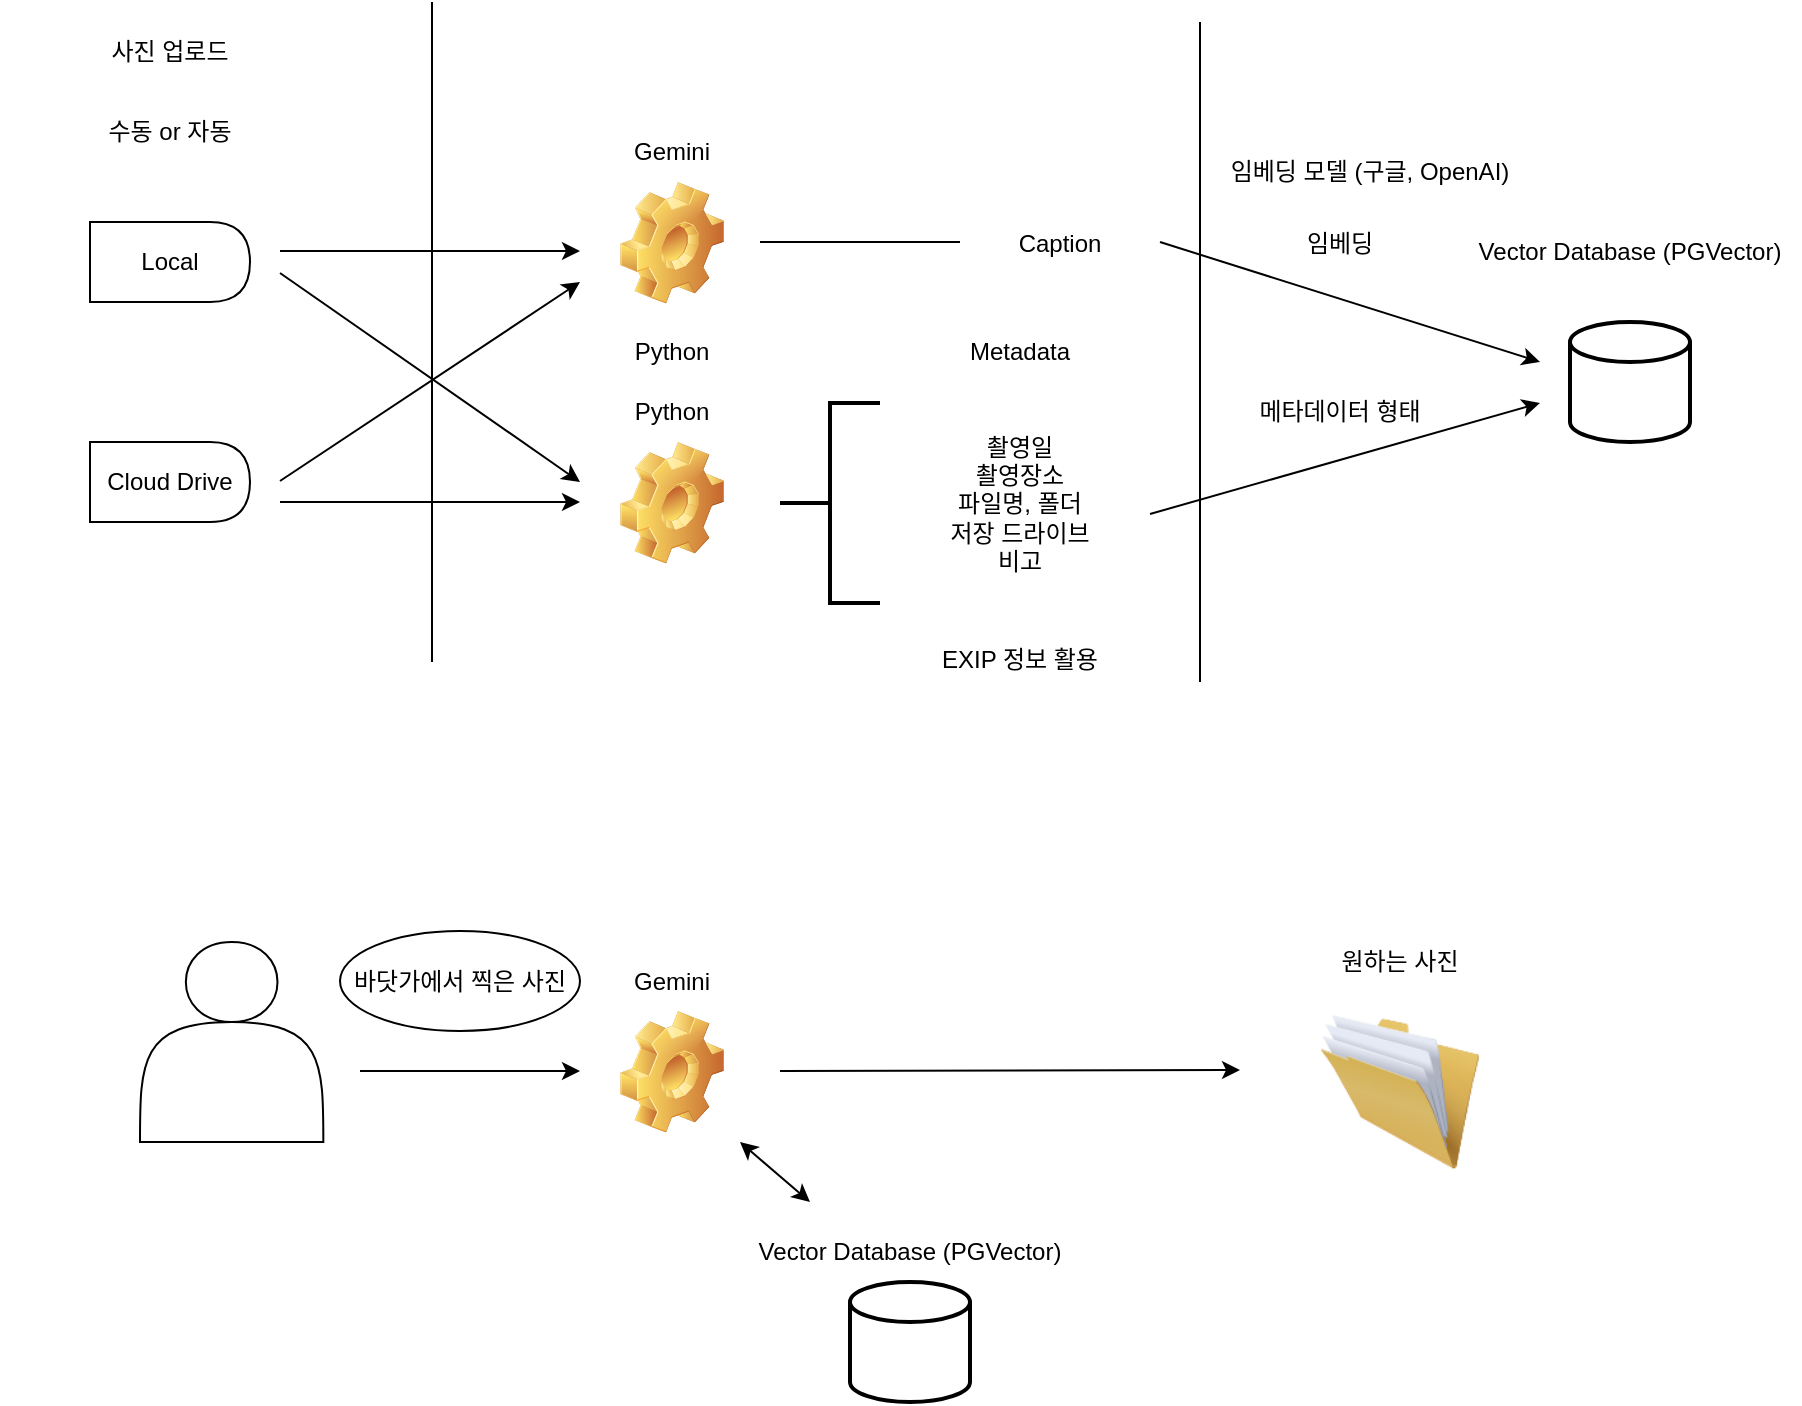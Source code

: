 <mxfile version="22.0.3" type="device">
  <diagram name="페이지-1" id="xeyZV4D3yQJQe0Ug7TQ1">
    <mxGraphModel dx="2060" dy="1182" grid="1" gridSize="10" guides="1" tooltips="1" connect="1" arrows="1" fold="1" page="1" pageScale="1" pageWidth="1169" pageHeight="827" math="0" shadow="0">
      <root>
        <mxCell id="0" />
        <mxCell id="1" parent="0" />
        <mxCell id="g2oS5hd8f5dG7y2Dh8pd-1" value="사진 업로드" style="text;html=1;strokeColor=none;fillColor=none;align=center;verticalAlign=middle;whiteSpace=wrap;rounded=0;" vertex="1" parent="1">
          <mxGeometry x="100" y="110" width="170" height="30" as="geometry" />
        </mxCell>
        <mxCell id="g2oS5hd8f5dG7y2Dh8pd-2" value="수동 or 자동" style="text;html=1;strokeColor=none;fillColor=none;align=center;verticalAlign=middle;whiteSpace=wrap;rounded=0;" vertex="1" parent="1">
          <mxGeometry x="100" y="150" width="170" height="30" as="geometry" />
        </mxCell>
        <mxCell id="g2oS5hd8f5dG7y2Dh8pd-4" value="" style="endArrow=none;html=1;rounded=0;" edge="1" parent="1">
          <mxGeometry width="50" height="50" relative="1" as="geometry">
            <mxPoint x="316" y="430" as="sourcePoint" />
            <mxPoint x="316" y="100" as="targetPoint" />
          </mxGeometry>
        </mxCell>
        <mxCell id="g2oS5hd8f5dG7y2Dh8pd-6" value="Local" style="shape=delay;whiteSpace=wrap;html=1;" vertex="1" parent="1">
          <mxGeometry x="145" y="210" width="80" height="40" as="geometry" />
        </mxCell>
        <mxCell id="g2oS5hd8f5dG7y2Dh8pd-7" value="Cloud Drive" style="shape=delay;whiteSpace=wrap;html=1;" vertex="1" parent="1">
          <mxGeometry x="145" y="320" width="80" height="40" as="geometry" />
        </mxCell>
        <mxCell id="g2oS5hd8f5dG7y2Dh8pd-8" value="" style="shape=image;html=1;verticalLabelPosition=bottom;verticalAlign=top;imageAspect=1;aspect=fixed;image=img/clipart/Gear_128x128.png" vertex="1" parent="1">
          <mxGeometry x="410" y="190" width="52" height="61" as="geometry" />
        </mxCell>
        <mxCell id="g2oS5hd8f5dG7y2Dh8pd-9" value="Gemini" style="text;html=1;strokeColor=none;fillColor=none;align=center;verticalAlign=middle;whiteSpace=wrap;rounded=0;" vertex="1" parent="1">
          <mxGeometry x="351" y="160" width="170" height="30" as="geometry" />
        </mxCell>
        <mxCell id="g2oS5hd8f5dG7y2Dh8pd-10" value="" style="shape=image;html=1;verticalLabelPosition=bottom;verticalAlign=top;imageAspect=1;aspect=fixed;image=img/clipart/Gear_128x128.png" vertex="1" parent="1">
          <mxGeometry x="410" y="320" width="52" height="61" as="geometry" />
        </mxCell>
        <mxCell id="g2oS5hd8f5dG7y2Dh8pd-11" value="Python" style="text;html=1;strokeColor=none;fillColor=none;align=center;verticalAlign=middle;whiteSpace=wrap;rounded=0;" vertex="1" parent="1">
          <mxGeometry x="351" y="290" width="170" height="30" as="geometry" />
        </mxCell>
        <mxCell id="g2oS5hd8f5dG7y2Dh8pd-12" value="" style="strokeWidth=2;html=1;shape=mxgraph.flowchart.annotation_2;align=left;labelPosition=right;pointerEvents=1;" vertex="1" parent="1">
          <mxGeometry x="490" y="300.5" width="50" height="100" as="geometry" />
        </mxCell>
        <mxCell id="g2oS5hd8f5dG7y2Dh8pd-13" value="" style="endArrow=none;html=1;rounded=0;" edge="1" parent="1">
          <mxGeometry width="50" height="50" relative="1" as="geometry">
            <mxPoint x="480" y="220" as="sourcePoint" />
            <mxPoint x="580" y="220" as="targetPoint" />
          </mxGeometry>
        </mxCell>
        <mxCell id="g2oS5hd8f5dG7y2Dh8pd-14" value="" style="strokeWidth=2;html=1;shape=mxgraph.flowchart.database;whiteSpace=wrap;" vertex="1" parent="1">
          <mxGeometry x="885" y="260" width="60" height="60" as="geometry" />
        </mxCell>
        <mxCell id="g2oS5hd8f5dG7y2Dh8pd-15" value="Vector Database (PGVector)" style="text;html=1;strokeColor=none;fillColor=none;align=center;verticalAlign=middle;whiteSpace=wrap;rounded=0;" vertex="1" parent="1">
          <mxGeometry x="830" y="210" width="170" height="30" as="geometry" />
        </mxCell>
        <mxCell id="g2oS5hd8f5dG7y2Dh8pd-16" value="" style="endArrow=none;html=1;rounded=0;" edge="1" parent="1">
          <mxGeometry width="50" height="50" relative="1" as="geometry">
            <mxPoint x="700" y="440" as="sourcePoint" />
            <mxPoint x="700" y="110" as="targetPoint" />
          </mxGeometry>
        </mxCell>
        <mxCell id="g2oS5hd8f5dG7y2Dh8pd-17" value="Caption" style="text;html=1;strokeColor=none;fillColor=none;align=center;verticalAlign=middle;whiteSpace=wrap;rounded=0;" vertex="1" parent="1">
          <mxGeometry x="600" y="205.5" width="60" height="30" as="geometry" />
        </mxCell>
        <mxCell id="g2oS5hd8f5dG7y2Dh8pd-18" value="" style="endArrow=classic;html=1;rounded=0;" edge="1" parent="1">
          <mxGeometry width="50" height="50" relative="1" as="geometry">
            <mxPoint x="680" y="220" as="sourcePoint" />
            <mxPoint x="870" y="280" as="targetPoint" />
          </mxGeometry>
        </mxCell>
        <mxCell id="g2oS5hd8f5dG7y2Dh8pd-19" value="임베딩" style="text;html=1;strokeColor=none;fillColor=none;align=center;verticalAlign=middle;whiteSpace=wrap;rounded=0;" vertex="1" parent="1">
          <mxGeometry x="740" y="205.5" width="60" height="30" as="geometry" />
        </mxCell>
        <mxCell id="g2oS5hd8f5dG7y2Dh8pd-20" value="임베딩 모델 (구글, OpenAI)" style="text;html=1;strokeColor=none;fillColor=none;align=center;verticalAlign=middle;whiteSpace=wrap;rounded=0;" vertex="1" parent="1">
          <mxGeometry x="700" y="170" width="170" height="30" as="geometry" />
        </mxCell>
        <mxCell id="g2oS5hd8f5dG7y2Dh8pd-21" value="Metadata" style="text;html=1;strokeColor=none;fillColor=none;align=center;verticalAlign=middle;whiteSpace=wrap;rounded=0;" vertex="1" parent="1">
          <mxGeometry x="580" y="260" width="60" height="30" as="geometry" />
        </mxCell>
        <mxCell id="g2oS5hd8f5dG7y2Dh8pd-22" value="촬영일&lt;br&gt;촬영장소&lt;br&gt;파일명, 폴더&lt;br&gt;저장 드라이브&lt;br&gt;비고" style="text;html=1;strokeColor=none;fillColor=none;align=center;verticalAlign=middle;whiteSpace=wrap;rounded=0;" vertex="1" parent="1">
          <mxGeometry x="555" y="295.5" width="110" height="110" as="geometry" />
        </mxCell>
        <mxCell id="g2oS5hd8f5dG7y2Dh8pd-23" value="EXIP 정보 활용" style="text;html=1;strokeColor=none;fillColor=none;align=center;verticalAlign=middle;whiteSpace=wrap;rounded=0;" vertex="1" parent="1">
          <mxGeometry x="565" y="414" width="90" height="30" as="geometry" />
        </mxCell>
        <mxCell id="g2oS5hd8f5dG7y2Dh8pd-24" value="" style="endArrow=classic;html=1;rounded=0;" edge="1" parent="1">
          <mxGeometry width="50" height="50" relative="1" as="geometry">
            <mxPoint x="675" y="356" as="sourcePoint" />
            <mxPoint x="870" y="300.5" as="targetPoint" />
          </mxGeometry>
        </mxCell>
        <mxCell id="g2oS5hd8f5dG7y2Dh8pd-25" value="메타데이터 형태" style="text;html=1;strokeColor=none;fillColor=none;align=center;verticalAlign=middle;whiteSpace=wrap;rounded=0;" vertex="1" parent="1">
          <mxGeometry x="715" y="290" width="110" height="30" as="geometry" />
        </mxCell>
        <mxCell id="g2oS5hd8f5dG7y2Dh8pd-26" value="" style="endArrow=classic;html=1;rounded=0;" edge="1" parent="1">
          <mxGeometry width="50" height="50" relative="1" as="geometry">
            <mxPoint x="240" y="235.5" as="sourcePoint" />
            <mxPoint x="390" y="340" as="targetPoint" />
          </mxGeometry>
        </mxCell>
        <mxCell id="g2oS5hd8f5dG7y2Dh8pd-27" value="" style="endArrow=classic;html=1;rounded=0;" edge="1" parent="1">
          <mxGeometry width="50" height="50" relative="1" as="geometry">
            <mxPoint x="240" y="224.5" as="sourcePoint" />
            <mxPoint x="390" y="224.5" as="targetPoint" />
          </mxGeometry>
        </mxCell>
        <mxCell id="g2oS5hd8f5dG7y2Dh8pd-28" value="Python" style="text;html=1;strokeColor=none;fillColor=none;align=center;verticalAlign=middle;whiteSpace=wrap;rounded=0;" vertex="1" parent="1">
          <mxGeometry x="351" y="260" width="170" height="30" as="geometry" />
        </mxCell>
        <mxCell id="g2oS5hd8f5dG7y2Dh8pd-29" value="" style="endArrow=classic;html=1;rounded=0;" edge="1" parent="1">
          <mxGeometry width="50" height="50" relative="1" as="geometry">
            <mxPoint x="240" y="350" as="sourcePoint" />
            <mxPoint x="390" y="350" as="targetPoint" />
          </mxGeometry>
        </mxCell>
        <mxCell id="g2oS5hd8f5dG7y2Dh8pd-30" value="" style="endArrow=classic;html=1;rounded=0;" edge="1" parent="1">
          <mxGeometry width="50" height="50" relative="1" as="geometry">
            <mxPoint x="240" y="339.5" as="sourcePoint" />
            <mxPoint x="390" y="240" as="targetPoint" />
          </mxGeometry>
        </mxCell>
        <mxCell id="g2oS5hd8f5dG7y2Dh8pd-31" value="" style="shape=actor;whiteSpace=wrap;html=1;" vertex="1" parent="1">
          <mxGeometry x="170" y="570" width="91.67" height="100" as="geometry" />
        </mxCell>
        <mxCell id="g2oS5hd8f5dG7y2Dh8pd-32" value="" style="shape=image;html=1;verticalLabelPosition=bottom;verticalAlign=top;imageAspect=1;aspect=fixed;image=img/clipart/Gear_128x128.png" vertex="1" parent="1">
          <mxGeometry x="410" y="604.5" width="52" height="61" as="geometry" />
        </mxCell>
        <mxCell id="g2oS5hd8f5dG7y2Dh8pd-33" value="Gemini" style="text;html=1;strokeColor=none;fillColor=none;align=center;verticalAlign=middle;whiteSpace=wrap;rounded=0;" vertex="1" parent="1">
          <mxGeometry x="351" y="574.5" width="170" height="30" as="geometry" />
        </mxCell>
        <mxCell id="g2oS5hd8f5dG7y2Dh8pd-34" value="" style="strokeWidth=2;html=1;shape=mxgraph.flowchart.database;whiteSpace=wrap;" vertex="1" parent="1">
          <mxGeometry x="525" y="740" width="60" height="60" as="geometry" />
        </mxCell>
        <mxCell id="g2oS5hd8f5dG7y2Dh8pd-35" value="Vector Database (PGVector)" style="text;html=1;strokeColor=none;fillColor=none;align=center;verticalAlign=middle;whiteSpace=wrap;rounded=0;" vertex="1" parent="1">
          <mxGeometry x="470" y="710" width="170" height="30" as="geometry" />
        </mxCell>
        <mxCell id="g2oS5hd8f5dG7y2Dh8pd-36" value="" style="endArrow=classic;html=1;rounded=0;" edge="1" parent="1">
          <mxGeometry width="50" height="50" relative="1" as="geometry">
            <mxPoint x="280" y="634.5" as="sourcePoint" />
            <mxPoint x="390" y="634.5" as="targetPoint" />
          </mxGeometry>
        </mxCell>
        <mxCell id="g2oS5hd8f5dG7y2Dh8pd-37" value="" style="endArrow=classic;html=1;rounded=0;" edge="1" parent="1">
          <mxGeometry width="50" height="50" relative="1" as="geometry">
            <mxPoint x="490" y="634.5" as="sourcePoint" />
            <mxPoint x="720" y="634" as="targetPoint" />
          </mxGeometry>
        </mxCell>
        <mxCell id="g2oS5hd8f5dG7y2Dh8pd-38" value="" style="endArrow=classic;startArrow=classic;html=1;rounded=0;" edge="1" parent="1">
          <mxGeometry width="50" height="50" relative="1" as="geometry">
            <mxPoint x="505" y="700" as="sourcePoint" />
            <mxPoint x="470" y="670" as="targetPoint" />
          </mxGeometry>
        </mxCell>
        <mxCell id="g2oS5hd8f5dG7y2Dh8pd-39" value="바닷가에서 찍은 사진" style="ellipse;whiteSpace=wrap;html=1;align=center;newEdgeStyle={&quot;edgeStyle&quot;:&quot;entityRelationEdgeStyle&quot;,&quot;startArrow&quot;:&quot;none&quot;,&quot;endArrow&quot;:&quot;none&quot;,&quot;segment&quot;:10,&quot;curved&quot;:1,&quot;sourcePerimeterSpacing&quot;:0,&quot;targetPerimeterSpacing&quot;:0};treeFolding=1;treeMoving=1;" vertex="1" collapsed="1" parent="1">
          <mxGeometry x="270" y="564.5" width="120" height="50" as="geometry" />
        </mxCell>
        <mxCell id="g2oS5hd8f5dG7y2Dh8pd-40" value="" style="image;html=1;image=img/lib/clip_art/general/Full_Folder_128x128.png" vertex="1" parent="1">
          <mxGeometry x="760" y="605" width="80" height="80" as="geometry" />
        </mxCell>
        <mxCell id="g2oS5hd8f5dG7y2Dh8pd-41" value="원하는 사진" style="text;html=1;strokeColor=none;fillColor=none;align=center;verticalAlign=middle;whiteSpace=wrap;rounded=0;" vertex="1" parent="1">
          <mxGeometry x="715" y="564.5" width="170" height="30" as="geometry" />
        </mxCell>
      </root>
    </mxGraphModel>
  </diagram>
</mxfile>
